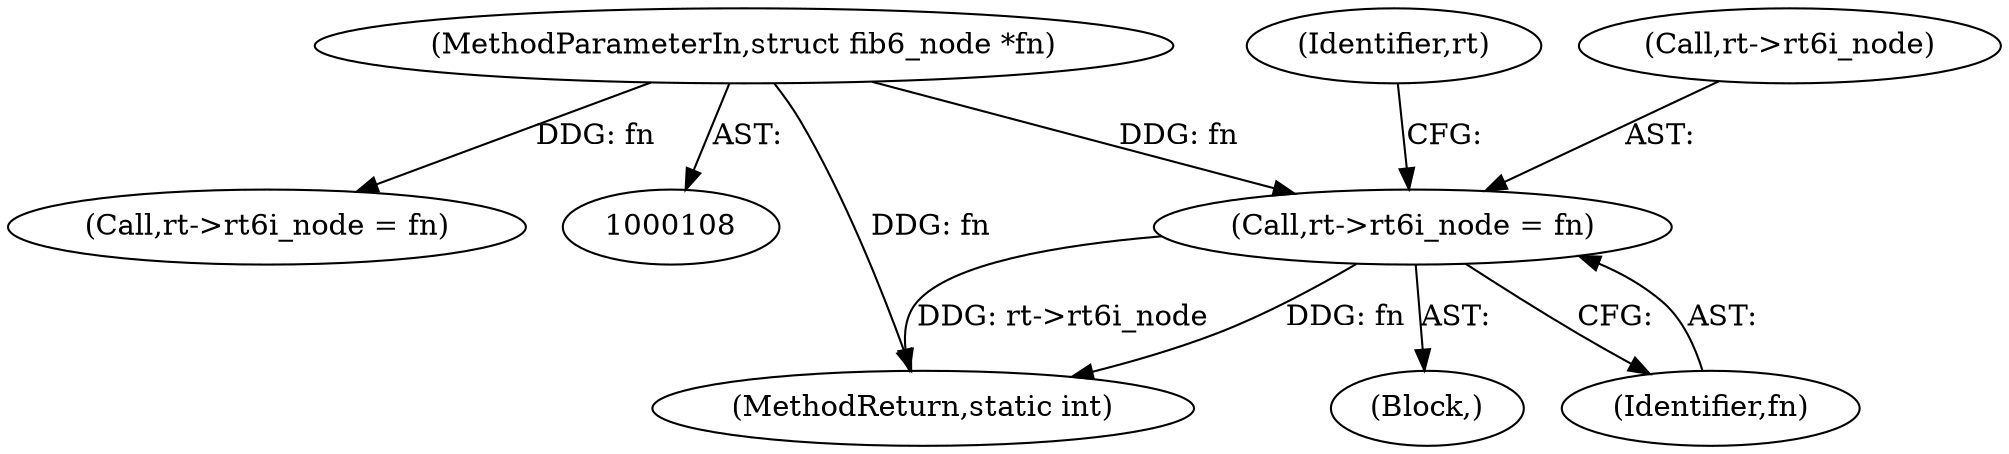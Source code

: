 digraph "0_linux_307f2fb95e9b96b3577916e73d92e104f8f26494@pointer" {
"1000470" [label="(Call,rt->rt6i_node = fn)"];
"1000109" [label="(MethodParameterIn,struct fib6_node *fn)"];
"1000478" [label="(Identifier,rt)"];
"1000522" [label="(MethodReturn,static int)"];
"1000471" [label="(Call,rt->rt6i_node)"];
"1000453" [label="(Block,)"];
"1000109" [label="(MethodParameterIn,struct fib6_node *fn)"];
"1000470" [label="(Call,rt->rt6i_node = fn)"];
"1000474" [label="(Identifier,fn)"];
"1000405" [label="(Call,rt->rt6i_node = fn)"];
"1000470" -> "1000453"  [label="AST: "];
"1000470" -> "1000474"  [label="CFG: "];
"1000471" -> "1000470"  [label="AST: "];
"1000474" -> "1000470"  [label="AST: "];
"1000478" -> "1000470"  [label="CFG: "];
"1000470" -> "1000522"  [label="DDG: fn"];
"1000470" -> "1000522"  [label="DDG: rt->rt6i_node"];
"1000109" -> "1000470"  [label="DDG: fn"];
"1000109" -> "1000108"  [label="AST: "];
"1000109" -> "1000522"  [label="DDG: fn"];
"1000109" -> "1000405"  [label="DDG: fn"];
}
